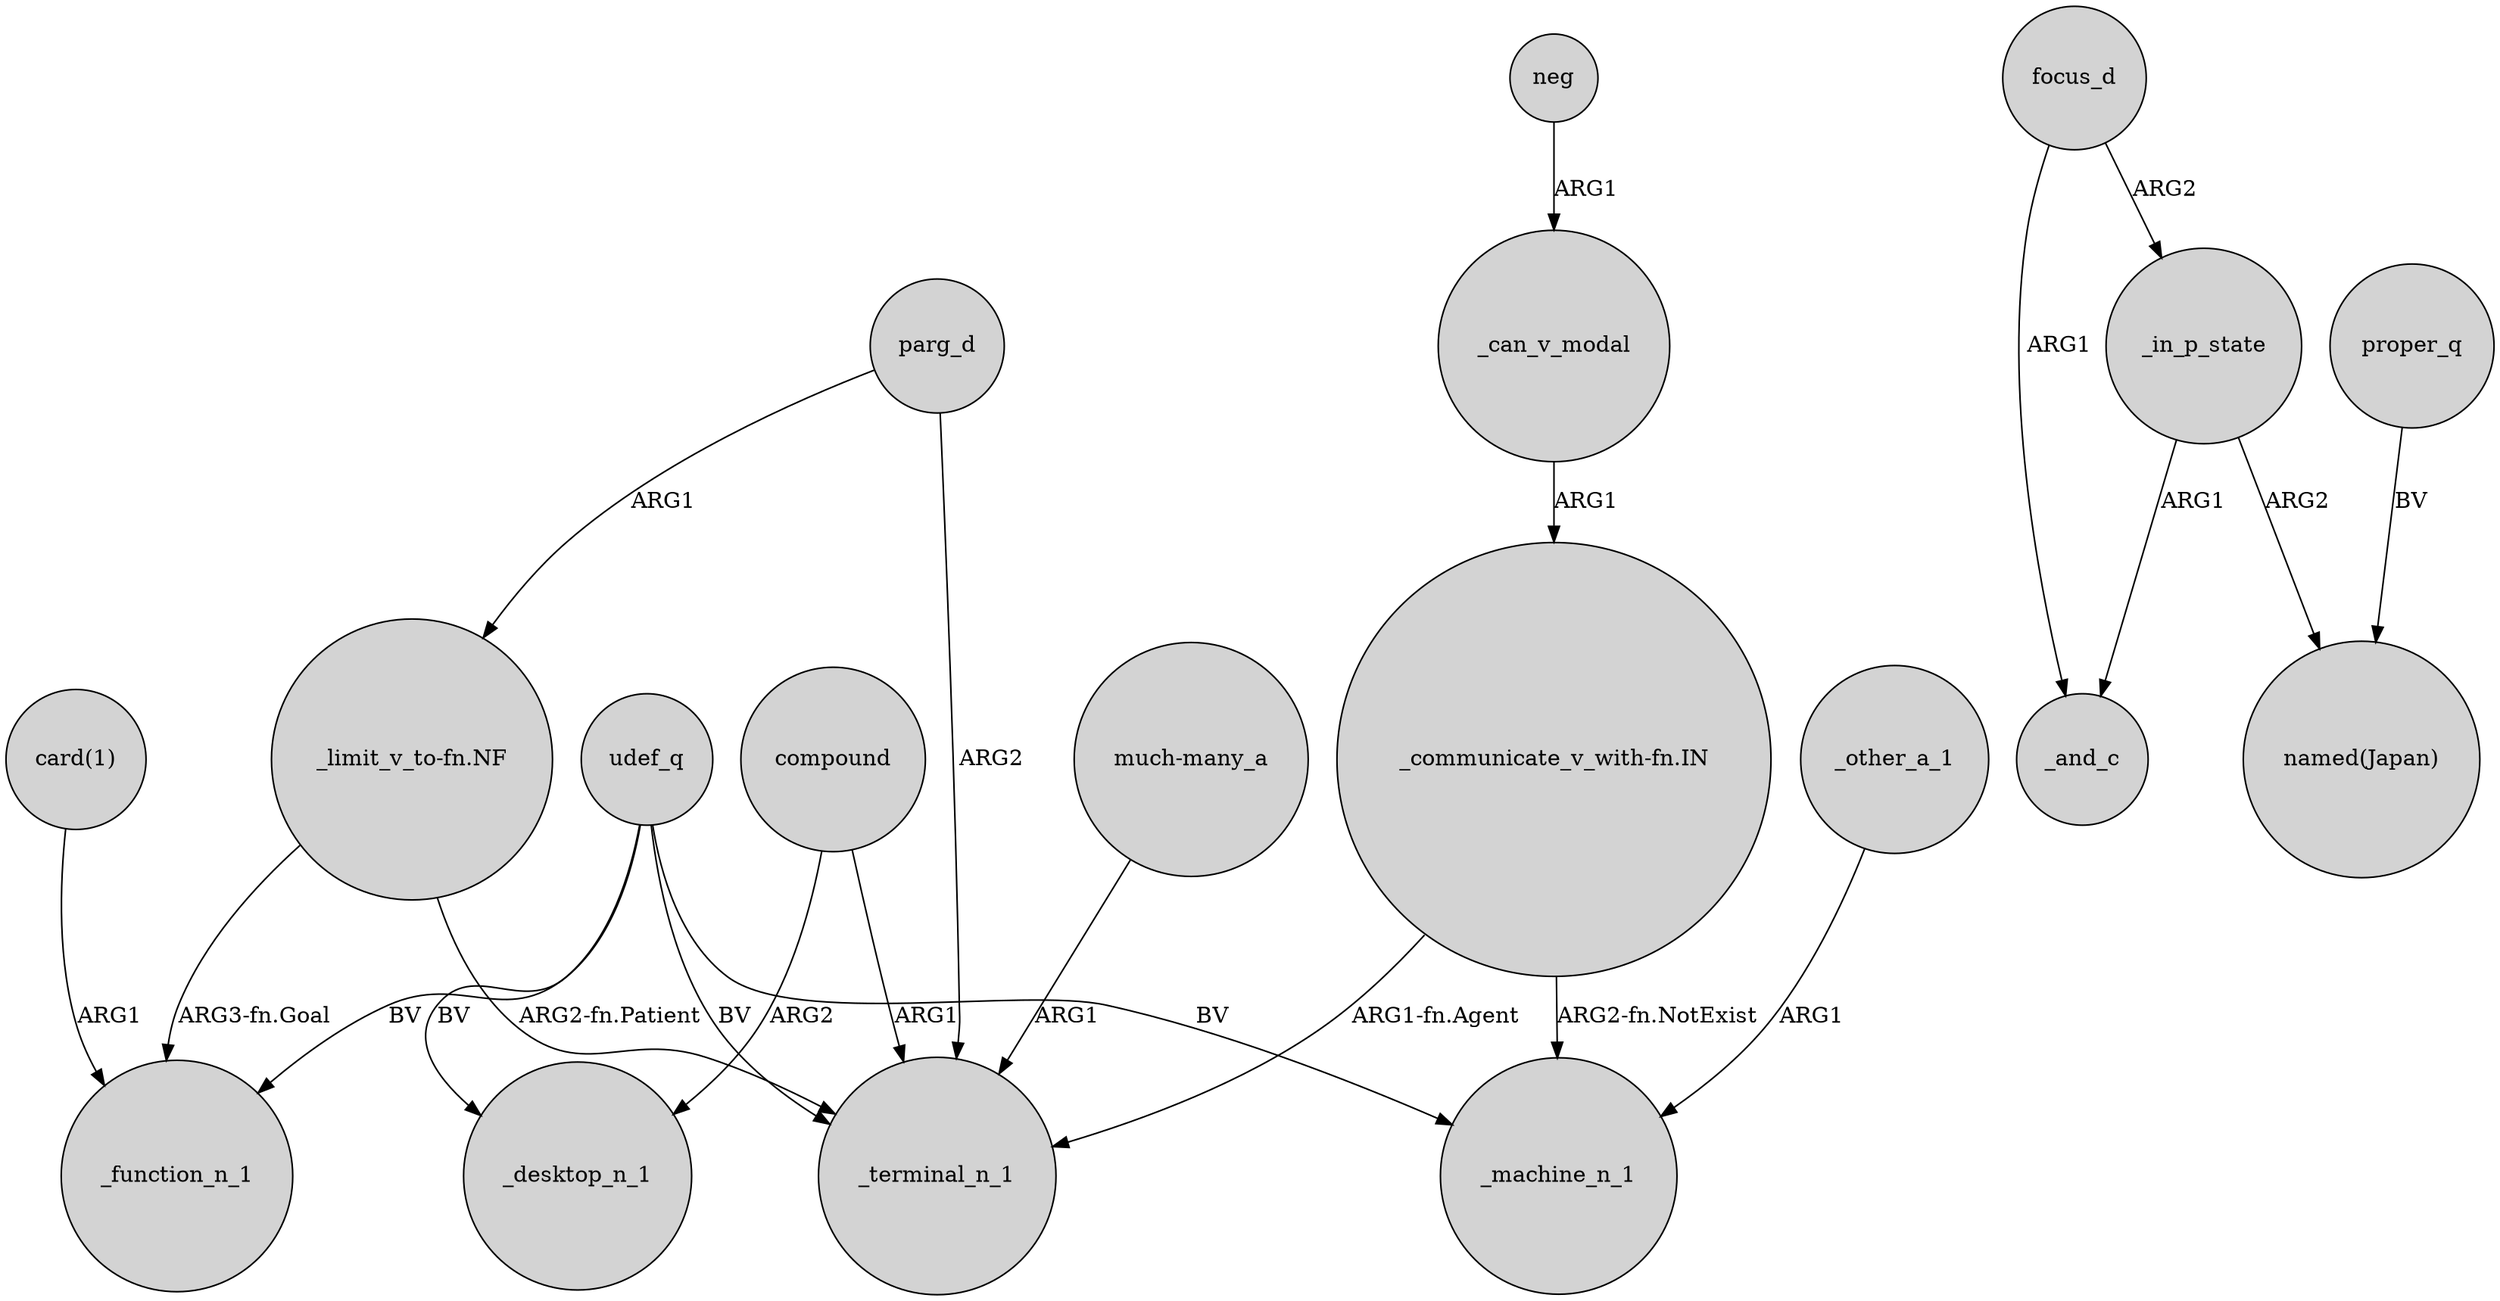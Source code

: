 digraph {
	node [shape=circle style=filled]
	"_limit_v_to-fn.NF" -> _terminal_n_1 [label="ARG2-fn.Patient"]
	"_limit_v_to-fn.NF" -> _function_n_1 [label="ARG3-fn.Goal"]
	udef_q -> _machine_n_1 [label=BV]
	_in_p_state -> _and_c [label=ARG1]
	udef_q -> _terminal_n_1 [label=BV]
	"_communicate_v_with-fn.IN" -> _machine_n_1 [label="ARG2-fn.NotExist"]
	focus_d -> _in_p_state [label=ARG2]
	parg_d -> "_limit_v_to-fn.NF" [label=ARG1]
	proper_q -> "named(Japan)" [label=BV]
	_other_a_1 -> _machine_n_1 [label=ARG1]
	compound -> _terminal_n_1 [label=ARG1]
	udef_q -> _function_n_1 [label=BV]
	"card(1)" -> _function_n_1 [label=ARG1]
	focus_d -> _and_c [label=ARG1]
	parg_d -> _terminal_n_1 [label=ARG2]
	_in_p_state -> "named(Japan)" [label=ARG2]
	"much-many_a" -> _terminal_n_1 [label=ARG1]
	_can_v_modal -> "_communicate_v_with-fn.IN" [label=ARG1]
	neg -> _can_v_modal [label=ARG1]
	udef_q -> _desktop_n_1 [label=BV]
	compound -> _desktop_n_1 [label=ARG2]
	"_communicate_v_with-fn.IN" -> _terminal_n_1 [label="ARG1-fn.Agent"]
}
